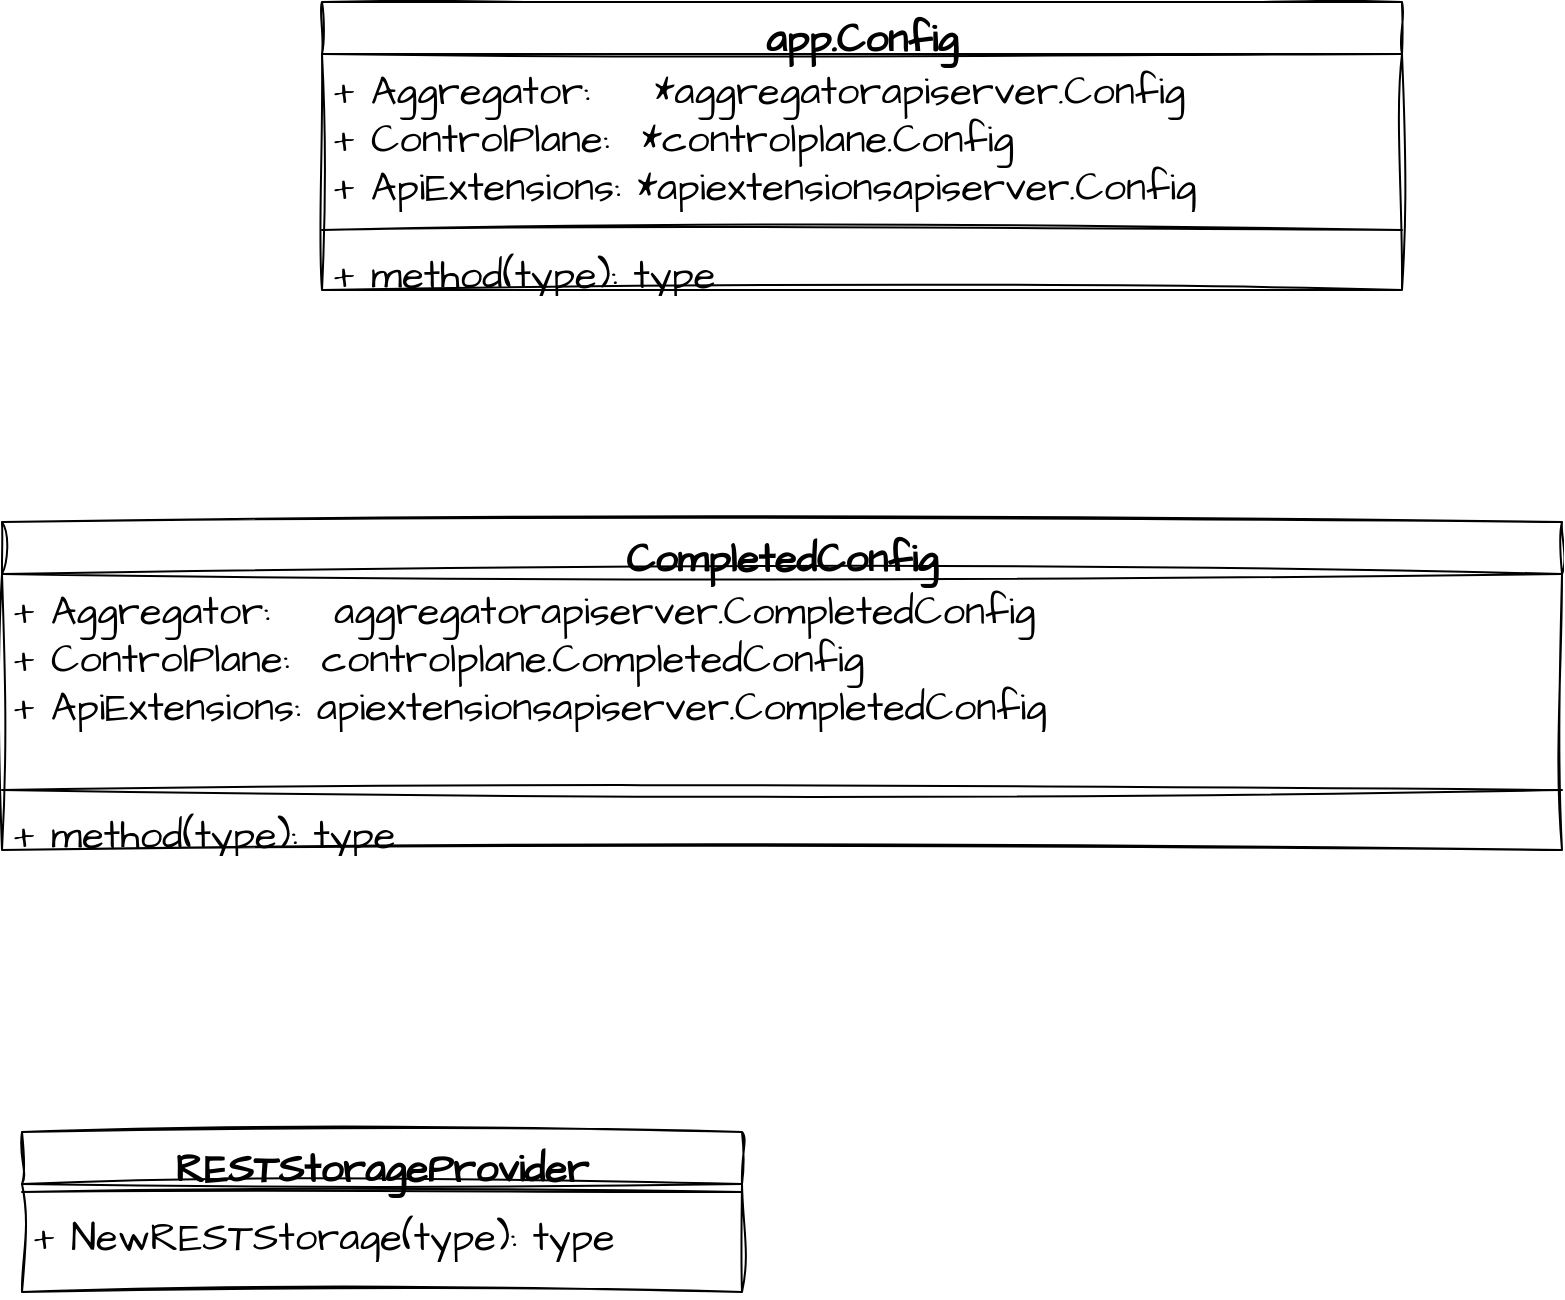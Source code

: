 <mxfile version="21.4.0" type="device" pages="5">
  <diagram name="api-server-class" id="kc9x2lo6H-75C2MYU1yd">
    <mxGraphModel dx="1548" dy="902" grid="1" gridSize="10" guides="1" tooltips="1" connect="1" arrows="1" fold="1" page="1" pageScale="1" pageWidth="827" pageHeight="1169" math="0" shadow="0">
      <root>
        <mxCell id="0" />
        <mxCell id="1" parent="0" />
        <mxCell id="JHcO2tIwE3XTsrZ-1QhT-1" value="RESTStorageProvider" style="swimlane;fontStyle=1;align=center;verticalAlign=top;childLayout=stackLayout;horizontal=1;startSize=26;horizontalStack=0;resizeParent=1;resizeParentMax=0;resizeLast=0;collapsible=1;marginBottom=0;whiteSpace=wrap;html=1;sketch=1;hachureGap=4;jiggle=2;curveFitting=1;fontFamily=Architects Daughter;fontSource=https%3A%2F%2Ffonts.googleapis.com%2Fcss%3Ffamily%3DArchitects%2BDaughter;fontSize=20;" parent="1" vertex="1">
          <mxGeometry x="220" y="585" width="360" height="80" as="geometry" />
        </mxCell>
        <mxCell id="JHcO2tIwE3XTsrZ-1QhT-3" value="" style="line;strokeWidth=1;fillColor=none;align=left;verticalAlign=middle;spacingTop=-1;spacingLeft=3;spacingRight=3;rotatable=0;labelPosition=right;points=[];portConstraint=eastwest;strokeColor=inherit;sketch=1;hachureGap=4;jiggle=2;curveFitting=1;fontFamily=Architects Daughter;fontSource=https%3A%2F%2Ffonts.googleapis.com%2Fcss%3Ffamily%3DArchitects%2BDaughter;fontSize=20;" parent="JHcO2tIwE3XTsrZ-1QhT-1" vertex="1">
          <mxGeometry y="26" width="360" height="8" as="geometry" />
        </mxCell>
        <mxCell id="JHcO2tIwE3XTsrZ-1QhT-4" value="+ NewRESTStorage(type): type" style="text;strokeColor=none;fillColor=none;align=left;verticalAlign=top;spacingLeft=4;spacingRight=4;overflow=hidden;rotatable=0;points=[[0,0.5],[1,0.5]];portConstraint=eastwest;whiteSpace=wrap;html=1;fontSize=20;fontFamily=Architects Daughter;" parent="JHcO2tIwE3XTsrZ-1QhT-1" vertex="1">
          <mxGeometry y="34" width="360" height="46" as="geometry" />
        </mxCell>
        <mxCell id="JHcO2tIwE3XTsrZ-1QhT-5" value="CompletedConfig" style="swimlane;fontStyle=1;align=center;verticalAlign=top;childLayout=stackLayout;horizontal=1;startSize=26;horizontalStack=0;resizeParent=1;resizeParentMax=0;resizeLast=0;collapsible=1;marginBottom=0;whiteSpace=wrap;html=1;sketch=1;hachureGap=4;jiggle=2;curveFitting=1;fontFamily=Architects Daughter;fontSource=https%3A%2F%2Ffonts.googleapis.com%2Fcss%3Ffamily%3DArchitects%2BDaughter;fontSize=20;" parent="1" vertex="1">
          <mxGeometry x="210" y="280" width="780" height="164" as="geometry" />
        </mxCell>
        <mxCell id="JHcO2tIwE3XTsrZ-1QhT-6" value="&lt;div&gt;+ Aggregator:&amp;nbsp; &amp;nbsp; aggregatorapiserver.CompletedConfig&lt;/div&gt;&lt;div&gt;+ ControlPlane:&amp;nbsp; controlplane.CompletedConfig&lt;/div&gt;&lt;div&gt;+ ApiExtensions: apiextensionsapiserver.CompletedConfig&lt;/div&gt;" style="text;strokeColor=none;fillColor=none;align=left;verticalAlign=top;spacingLeft=4;spacingRight=4;overflow=hidden;rotatable=0;points=[[0,0.5],[1,0.5]];portConstraint=eastwest;whiteSpace=wrap;html=1;fontSize=20;fontFamily=Architects Daughter;" parent="JHcO2tIwE3XTsrZ-1QhT-5" vertex="1">
          <mxGeometry y="26" width="780" height="104" as="geometry" />
        </mxCell>
        <mxCell id="JHcO2tIwE3XTsrZ-1QhT-7" value="" style="line;strokeWidth=1;fillColor=none;align=left;verticalAlign=middle;spacingTop=-1;spacingLeft=3;spacingRight=3;rotatable=0;labelPosition=right;points=[];portConstraint=eastwest;strokeColor=inherit;sketch=1;hachureGap=4;jiggle=2;curveFitting=1;fontFamily=Architects Daughter;fontSource=https%3A%2F%2Ffonts.googleapis.com%2Fcss%3Ffamily%3DArchitects%2BDaughter;fontSize=20;" parent="JHcO2tIwE3XTsrZ-1QhT-5" vertex="1">
          <mxGeometry y="130" width="780" height="8" as="geometry" />
        </mxCell>
        <mxCell id="JHcO2tIwE3XTsrZ-1QhT-8" value="+ method(type): type" style="text;strokeColor=none;fillColor=none;align=left;verticalAlign=top;spacingLeft=4;spacingRight=4;overflow=hidden;rotatable=0;points=[[0,0.5],[1,0.5]];portConstraint=eastwest;whiteSpace=wrap;html=1;fontSize=20;fontFamily=Architects Daughter;" parent="JHcO2tIwE3XTsrZ-1QhT-5" vertex="1">
          <mxGeometry y="138" width="780" height="26" as="geometry" />
        </mxCell>
        <mxCell id="JHcO2tIwE3XTsrZ-1QhT-9" value="app.Config" style="swimlane;fontStyle=1;align=center;verticalAlign=top;childLayout=stackLayout;horizontal=1;startSize=26;horizontalStack=0;resizeParent=1;resizeParentMax=0;resizeLast=0;collapsible=1;marginBottom=0;whiteSpace=wrap;html=1;sketch=1;hachureGap=4;jiggle=2;curveFitting=1;fontFamily=Architects Daughter;fontSource=https%3A%2F%2Ffonts.googleapis.com%2Fcss%3Ffamily%3DArchitects%2BDaughter;fontSize=20;" parent="1" vertex="1">
          <mxGeometry x="370" y="20" width="540" height="144" as="geometry" />
        </mxCell>
        <mxCell id="JHcO2tIwE3XTsrZ-1QhT-10" value="&lt;div&gt;+ Aggregator:&amp;nbsp; &amp;nbsp; *aggregatorapiserver.Config&lt;/div&gt;&lt;div&gt;+ ControlPlane:&amp;nbsp; *controlplane.Config&lt;/div&gt;&lt;div&gt;+ ApiExtensions: *apiextensionsapiserver.Config&lt;/div&gt;" style="text;strokeColor=none;fillColor=none;align=left;verticalAlign=top;spacingLeft=4;spacingRight=4;overflow=hidden;rotatable=0;points=[[0,0.5],[1,0.5]];portConstraint=eastwest;whiteSpace=wrap;html=1;fontSize=20;fontFamily=Architects Daughter;" parent="JHcO2tIwE3XTsrZ-1QhT-9" vertex="1">
          <mxGeometry y="26" width="540" height="84" as="geometry" />
        </mxCell>
        <mxCell id="JHcO2tIwE3XTsrZ-1QhT-11" value="" style="line;strokeWidth=1;fillColor=none;align=left;verticalAlign=middle;spacingTop=-1;spacingLeft=3;spacingRight=3;rotatable=0;labelPosition=right;points=[];portConstraint=eastwest;strokeColor=inherit;sketch=1;hachureGap=4;jiggle=2;curveFitting=1;fontFamily=Architects Daughter;fontSource=https%3A%2F%2Ffonts.googleapis.com%2Fcss%3Ffamily%3DArchitects%2BDaughter;fontSize=20;" parent="JHcO2tIwE3XTsrZ-1QhT-9" vertex="1">
          <mxGeometry y="110" width="540" height="8" as="geometry" />
        </mxCell>
        <mxCell id="JHcO2tIwE3XTsrZ-1QhT-12" value="+ method(type): type" style="text;strokeColor=none;fillColor=none;align=left;verticalAlign=top;spacingLeft=4;spacingRight=4;overflow=hidden;rotatable=0;points=[[0,0.5],[1,0.5]];portConstraint=eastwest;whiteSpace=wrap;html=1;fontSize=20;fontFamily=Architects Daughter;" parent="JHcO2tIwE3XTsrZ-1QhT-9" vertex="1">
          <mxGeometry y="118" width="540" height="26" as="geometry" />
        </mxCell>
      </root>
    </mxGraphModel>
  </diagram>
  <diagram id="30iA2SozCSW8acdaCS1l" name="第 2 页">
    <mxGraphModel dx="1548" dy="902" grid="1" gridSize="10" guides="1" tooltips="1" connect="1" arrows="1" fold="1" page="1" pageScale="1" pageWidth="827" pageHeight="1169" math="0" shadow="0">
      <root>
        <mxCell id="0" />
        <mxCell id="1" parent="0" />
        <mxCell id="3yHrZYNNl7kTUIvjRW0V-1" value="CreateServerChain(Config)" style="rounded=0;whiteSpace=wrap;html=1;sketch=1;hachureGap=4;jiggle=2;curveFitting=1;fontFamily=Architects Daughter;fontSource=https%3A%2F%2Ffonts.googleapis.com%2Fcss%3Ffamily%3DArchitects%2BDaughter;fontSize=20;" parent="1" vertex="1">
          <mxGeometry x="334" y="250" width="276" height="50" as="geometry" />
        </mxCell>
        <mxCell id="3yHrZYNNl7kTUIvjRW0V-5" value="" style="edgeStyle=orthogonalEdgeStyle;rounded=0;sketch=1;hachureGap=4;jiggle=2;curveFitting=1;orthogonalLoop=1;jettySize=auto;html=1;fontFamily=Architects Daughter;fontSource=https%3A%2F%2Ffonts.googleapis.com%2Fcss%3Ffamily%3DArchitects%2BDaughter;fontSize=16;" parent="1" source="3yHrZYNNl7kTUIvjRW0V-2" target="3yHrZYNNl7kTUIvjRW0V-4" edge="1">
          <mxGeometry relative="1" as="geometry" />
        </mxCell>
        <mxCell id="3yHrZYNNl7kTUIvjRW0V-2" value="APIAggregator" style="rounded=0;whiteSpace=wrap;html=1;sketch=1;hachureGap=4;jiggle=2;curveFitting=1;fontFamily=Architects Daughter;fontSource=https%3A%2F%2Ffonts.googleapis.com%2Fcss%3Ffamily%3DArchitects%2BDaughter;fontSize=20;" parent="1" vertex="1">
          <mxGeometry x="354" y="520" width="236" height="50" as="geometry" />
        </mxCell>
        <mxCell id="3yHrZYNNl7kTUIvjRW0V-7" value="" style="edgeStyle=orthogonalEdgeStyle;rounded=0;sketch=1;hachureGap=4;jiggle=2;curveFitting=1;orthogonalLoop=1;jettySize=auto;html=1;fontFamily=Architects Daughter;fontSource=https%3A%2F%2Ffonts.googleapis.com%2Fcss%3Ffamily%3DArchitects%2BDaughter;fontSize=16;" parent="1" source="3yHrZYNNl7kTUIvjRW0V-4" target="3yHrZYNNl7kTUIvjRW0V-6" edge="1">
          <mxGeometry relative="1" as="geometry" />
        </mxCell>
        <mxCell id="3yHrZYNNl7kTUIvjRW0V-4" value="APIAggregator.PrepareRun()" style="rounded=0;whiteSpace=wrap;html=1;sketch=1;hachureGap=4;jiggle=2;curveFitting=1;fontFamily=Architects Daughter;fontSource=https%3A%2F%2Ffonts.googleapis.com%2Fcss%3Ffamily%3DArchitects%2BDaughter;fontSize=20;" parent="1" vertex="1">
          <mxGeometry x="309" y="650" width="326" height="50" as="geometry" />
        </mxCell>
        <mxCell id="3yHrZYNNl7kTUIvjRW0V-6" value="prepared.Run()" style="rounded=0;whiteSpace=wrap;html=1;sketch=1;hachureGap=4;jiggle=2;curveFitting=1;fontFamily=Architects Daughter;fontSource=https%3A%2F%2Ffonts.googleapis.com%2Fcss%3Ffamily%3DArchitects%2BDaughter;fontSize=20;" parent="1" vertex="1">
          <mxGeometry x="354" y="780" width="236" height="50" as="geometry" />
        </mxCell>
        <mxCell id="3yHrZYNNl7kTUIvjRW0V-8" value="config.ControlPlane.New" style="rounded=0;whiteSpace=wrap;html=1;sketch=1;hachureGap=4;jiggle=2;curveFitting=1;fontFamily=Architects Daughter;fontSource=https%3A%2F%2Ffonts.googleapis.com%2Fcss%3Ffamily%3DArchitects%2BDaughter;fontSize=20;" parent="1" vertex="1">
          <mxGeometry x="50" y="390" width="236" height="50" as="geometry" />
        </mxCell>
      </root>
    </mxGraphModel>
  </diagram>
  <diagram id="HqExZR3HkXK9NHMnQTg3" name="Pod创建流程">
    <mxGraphModel dx="4697" dy="2255" grid="1" gridSize="10" guides="1" tooltips="1" connect="1" arrows="1" fold="1" page="1" pageScale="1" pageWidth="827" pageHeight="1169" math="0" shadow="0">
      <root>
        <mxCell id="0" />
        <mxCell id="1" parent="0" />
        <mxCell id="c_XrIDyz8owDQVlm6JgZ-43" value="" style="rounded=0;whiteSpace=wrap;html=1;fillColor=#ffe6cc;strokeColor=#d79b00;" vertex="1" parent="1">
          <mxGeometry x="810" y="850" width="880" height="160" as="geometry" />
        </mxCell>
        <mxCell id="c_XrIDyz8owDQVlm6JgZ-25" value="" style="rounded=0;whiteSpace=wrap;html=1;hachureGap=4;fontFamily=Architects Daughter;fontSource=https%3A%2F%2Ffonts.googleapis.com%2Fcss%3Ffamily%3DArchitects%2BDaughter;fontSize=20;fillColor=#dae8fc;strokeColor=#6c8ebf;dashed=1;strokeWidth=1.5;" vertex="1" parent="1">
          <mxGeometry x="170" y="690" width="830" height="130" as="geometry" />
        </mxCell>
        <mxCell id="c_XrIDyz8owDQVlm6JgZ-22" value="" style="rounded=0;whiteSpace=wrap;html=1;hachureGap=4;fontFamily=Architects Daughter;fontSource=https%3A%2F%2Ffonts.googleapis.com%2Fcss%3Ffamily%3DArchitects%2BDaughter;fontSize=20;fillColor=#d5e8d4;strokeColor=#82b366;" vertex="1" parent="1">
          <mxGeometry x="-140" y="480" width="810" height="180" as="geometry" />
        </mxCell>
        <mxCell id="c_XrIDyz8owDQVlm6JgZ-19" value="" style="rounded=0;whiteSpace=wrap;html=1;hachureGap=4;fontFamily=Architects Daughter;fontSource=https%3A%2F%2Ffonts.googleapis.com%2Fcss%3Ffamily%3DArchitects%2BDaughter;fontSize=20;fillColor=#dae8fc;strokeColor=#6c8ebf;dashed=1;strokeWidth=1.5;" vertex="1" parent="1">
          <mxGeometry x="170" y="360" width="830" height="80" as="geometry" />
        </mxCell>
        <mxCell id="c_XrIDyz8owDQVlm6JgZ-1" value="api-server" style="shape=umlLifeline;perimeter=lifelinePerimeter;whiteSpace=wrap;html=1;container=1;dropTarget=0;collapsible=0;recursiveResize=0;outlineConnect=0;portConstraint=eastwest;newEdgeStyle={&quot;edgeStyle&quot;:&quot;elbowEdgeStyle&quot;,&quot;elbow&quot;:&quot;vertical&quot;,&quot;curved&quot;:0,&quot;rounded&quot;:0};hachureGap=4;fontFamily=Architects Daughter;fontSource=https%3A%2F%2Ffonts.googleapis.com%2Fcss%3Ffamily%3DArchitects%2BDaughter;fontSize=14;fontStyle=1;fillColor=#e1d5e7;strokeColor=#9673a6;" vertex="1" parent="1">
          <mxGeometry x="200" y="220" width="100" height="810" as="geometry" />
        </mxCell>
        <mxCell id="c_XrIDyz8owDQVlm6JgZ-2" value="ETCD" style="shape=umlLifeline;perimeter=lifelinePerimeter;whiteSpace=wrap;html=1;container=1;dropTarget=0;collapsible=0;recursiveResize=0;outlineConnect=0;portConstraint=eastwest;newEdgeStyle={&quot;edgeStyle&quot;:&quot;elbowEdgeStyle&quot;,&quot;elbow&quot;:&quot;vertical&quot;,&quot;curved&quot;:0,&quot;rounded&quot;:0};hachureGap=4;fontFamily=Architects Daughter;fontSource=https%3A%2F%2Ffonts.googleapis.com%2Fcss%3Ffamily%3DArchitects%2BDaughter;fontSize=14;fontStyle=1;fillColor=#f5f5f5;fontColor=#333333;strokeColor=#666666;" vertex="1" parent="1">
          <mxGeometry x="530" y="220" width="100" height="840" as="geometry" />
        </mxCell>
        <mxCell id="c_XrIDyz8owDQVlm6JgZ-3" value="kubelet" style="shape=umlLifeline;perimeter=lifelinePerimeter;whiteSpace=wrap;html=1;container=1;dropTarget=0;collapsible=0;recursiveResize=0;outlineConnect=0;portConstraint=eastwest;newEdgeStyle={&quot;edgeStyle&quot;:&quot;elbowEdgeStyle&quot;,&quot;elbow&quot;:&quot;vertical&quot;,&quot;curved&quot;:0,&quot;rounded&quot;:0};hachureGap=4;fontFamily=Architects Daughter;fontSource=https%3A%2F%2Ffonts.googleapis.com%2Fcss%3Ffamily%3DArchitects%2BDaughter;fontSize=14;fontStyle=1;fillColor=#ffe6cc;strokeColor=#d79b00;" vertex="1" parent="1">
          <mxGeometry x="860" y="220" width="100" height="850" as="geometry" />
        </mxCell>
        <mxCell id="c_XrIDyz8owDQVlm6JgZ-4" value="client" style="shape=umlLifeline;perimeter=lifelinePerimeter;whiteSpace=wrap;html=1;container=1;dropTarget=0;collapsible=0;recursiveResize=0;outlineConnect=0;portConstraint=eastwest;newEdgeStyle={&quot;edgeStyle&quot;:&quot;elbowEdgeStyle&quot;,&quot;elbow&quot;:&quot;vertical&quot;,&quot;curved&quot;:0,&quot;rounded&quot;:0};hachureGap=4;fontFamily=Architects Daughter;fontSource=https%3A%2F%2Ffonts.googleapis.com%2Fcss%3Ffamily%3DArchitects%2BDaughter;fontSize=14;fontStyle=1;fillColor=#f5f5f5;fontColor=#333333;strokeColor=#666666;" vertex="1" parent="1">
          <mxGeometry x="-130" y="220" width="100" height="820" as="geometry" />
        </mxCell>
        <mxCell id="c_XrIDyz8owDQVlm6JgZ-5" value="" style="endArrow=classic;html=1;rounded=0;hachureGap=4;fontFamily=Architects Daughter;fontSource=https%3A%2F%2Ffonts.googleapis.com%2Fcss%3Ffamily%3DArchitects%2BDaughter;fontSize=14;" edge="1" parent="1">
          <mxGeometry width="50" height="50" relative="1" as="geometry">
            <mxPoint x="-79.5" y="520" as="sourcePoint" />
            <mxPoint x="251" y="520" as="targetPoint" />
          </mxGeometry>
        </mxCell>
        <mxCell id="c_XrIDyz8owDQVlm6JgZ-9" value="rest请求创建Pod" style="edgeLabel;html=1;align=center;verticalAlign=middle;resizable=0;points=[];fontSize=14;fontFamily=Architects Daughter;" vertex="1" connectable="0" parent="c_XrIDyz8owDQVlm6JgZ-5">
          <mxGeometry x="-0.144" y="-1" relative="1" as="geometry">
            <mxPoint as="offset" />
          </mxGeometry>
        </mxCell>
        <mxCell id="c_XrIDyz8owDQVlm6JgZ-6" value="" style="endArrow=classic;html=1;rounded=0;hachureGap=4;fontFamily=Architects Daughter;fontSource=https%3A%2F%2Ffonts.googleapis.com%2Fcss%3Ffamily%3DArchitects%2BDaughter;fontSize=14;" edge="1" parent="1">
          <mxGeometry width="50" height="50" relative="1" as="geometry">
            <mxPoint x="249" y="620" as="sourcePoint" />
            <mxPoint x="579.5" y="620" as="targetPoint" />
          </mxGeometry>
        </mxCell>
        <mxCell id="c_XrIDyz8owDQVlm6JgZ-12" value="存储Pod信息" style="edgeLabel;html=1;align=center;verticalAlign=middle;resizable=0;points=[];fontSize=14;fontFamily=Architects Daughter;" vertex="1" connectable="0" parent="c_XrIDyz8owDQVlm6JgZ-6">
          <mxGeometry x="-0.221" relative="1" as="geometry">
            <mxPoint as="offset" />
          </mxGeometry>
        </mxCell>
        <mxCell id="c_XrIDyz8owDQVlm6JgZ-7" value="" style="endArrow=classic;html=1;rounded=0;hachureGap=4;fontFamily=Architects Daughter;fontSource=https%3A%2F%2Ffonts.googleapis.com%2Fcss%3Ffamily%3DArchitects%2BDaughter;fontSize=14;fillColor=#dae8fc;strokeColor=#6c8ebf;" edge="1" parent="1">
          <mxGeometry width="50" height="50" relative="1" as="geometry">
            <mxPoint x="908.75" y="390" as="sourcePoint" />
            <mxPoint x="248.25" y="390" as="targetPoint" />
          </mxGeometry>
        </mxCell>
        <mxCell id="c_XrIDyz8owDQVlm6JgZ-13" value="监听pod的变化，写入到updates 中" style="edgeLabel;html=1;align=center;verticalAlign=middle;resizable=0;points=[];fontSize=14;fontFamily=Architects Daughter;" vertex="1" connectable="0" parent="c_XrIDyz8owDQVlm6JgZ-7">
          <mxGeometry x="-0.267" relative="1" as="geometry">
            <mxPoint x="62" as="offset" />
          </mxGeometry>
        </mxCell>
        <mxCell id="c_XrIDyz8owDQVlm6JgZ-11" value="" style="endArrow=classic;html=1;rounded=0;hachureGap=4;fontFamily=Architects Daughter;fontSource=https%3A%2F%2Ffonts.googleapis.com%2Fcss%3Ffamily%3DArchitects%2BDaughter;fontSize=14;exitX=0.522;exitY=0.17;exitDx=0;exitDy=0;exitPerimeter=0;entryX=0.482;entryY=0.24;entryDx=0;entryDy=0;entryPerimeter=0;" edge="1" parent="1">
          <mxGeometry width="50" height="50" relative="1" as="geometry">
            <mxPoint x="253.2" y="538.1" as="sourcePoint" />
            <mxPoint x="249.2" y="582.2" as="targetPoint" />
            <Array as="points">
              <mxPoint x="311" y="538" />
              <mxPoint x="311" y="581" />
            </Array>
          </mxGeometry>
        </mxCell>
        <mxCell id="c_XrIDyz8owDQVlm6JgZ-16" value="&lt;font style=&quot;font-size: 14px;&quot;&gt;内存中创建Pod资源信息（Store.Create）&lt;/font&gt;" style="edgeLabel;html=1;align=center;verticalAlign=middle;resizable=0;points=[];fontSize=20;fontFamily=Architects Daughter;" vertex="1" connectable="0" parent="c_XrIDyz8owDQVlm6JgZ-11">
          <mxGeometry x="0.095" y="-4" relative="1" as="geometry">
            <mxPoint y="-9" as="offset" />
          </mxGeometry>
        </mxCell>
        <mxCell id="c_XrIDyz8owDQVlm6JgZ-14" value="" style="endArrow=classic;html=1;rounded=0;hachureGap=4;fontFamily=Architects Daughter;fontSource=https%3A%2F%2Ffonts.googleapis.com%2Fcss%3Ffamily%3DArchitects%2BDaughter;fontSize=14;exitX=0.522;exitY=0.17;exitDx=0;exitDy=0;exitPerimeter=0;entryX=0.482;entryY=0.24;entryDx=0;entryDy=0;entryPerimeter=0;fillColor=#d5e8d4;strokeColor=#82b366;" edge="1" parent="1">
          <mxGeometry width="50" height="50" relative="1" as="geometry">
            <mxPoint x="252.2" y="270.1" as="sourcePoint" />
            <mxPoint x="248.2" y="314.2" as="targetPoint" />
            <Array as="points">
              <mxPoint x="310" y="270" />
              <mxPoint x="310" y="313" />
            </Array>
          </mxGeometry>
        </mxCell>
        <mxCell id="c_XrIDyz8owDQVlm6JgZ-15" value="初始化后端ETCD存储&lt;br style=&quot;font-size: 14px;&quot;&gt;并且Install所有资源的HTTP rest请求路径" style="edgeLabel;html=1;align=center;verticalAlign=middle;resizable=0;points=[];fontSize=14;fontFamily=Architects Daughter;" vertex="1" connectable="0" parent="c_XrIDyz8owDQVlm6JgZ-14">
          <mxGeometry x="-0.176" y="3" relative="1" as="geometry">
            <mxPoint x="-3" y="11" as="offset" />
          </mxGeometry>
        </mxCell>
        <mxCell id="c_XrIDyz8owDQVlm6JgZ-17" value="" style="endArrow=classic;html=1;rounded=0;hachureGap=4;fontFamily=Architects Daughter;fontSource=https%3A%2F%2Ffonts.googleapis.com%2Fcss%3Ffamily%3DArchitects%2BDaughter;fontSize=14;fillColor=#dae8fc;strokeColor=#6c8ebf;" edge="1" parent="1">
          <mxGeometry width="50" height="50" relative="1" as="geometry">
            <mxPoint x="246.75" y="410" as="sourcePoint" />
            <mxPoint x="577.25" y="410" as="targetPoint" />
          </mxGeometry>
        </mxCell>
        <mxCell id="c_XrIDyz8owDQVlm6JgZ-18" value="Watch Pod信息" style="edgeLabel;html=1;align=center;verticalAlign=middle;resizable=0;points=[];fontSize=14;fontFamily=Architects Daughter;" vertex="1" connectable="0" parent="c_XrIDyz8owDQVlm6JgZ-17">
          <mxGeometry x="-0.221" relative="1" as="geometry">
            <mxPoint as="offset" />
          </mxGeometry>
        </mxCell>
        <mxCell id="c_XrIDyz8owDQVlm6JgZ-20" value="" style="endArrow=classic;html=1;rounded=0;hachureGap=4;fontFamily=Architects Daughter;fontSource=https%3A%2F%2Ffonts.googleapis.com%2Fcss%3Ffamily%3DArchitects%2BDaughter;fontSize=14;" edge="1" parent="1">
          <mxGeometry width="50" height="50" relative="1" as="geometry">
            <mxPoint x="250.13" y="770" as="sourcePoint" />
            <mxPoint x="911.13" y="770" as="targetPoint" />
          </mxGeometry>
        </mxCell>
        <mxCell id="c_XrIDyz8owDQVlm6JgZ-21" value="变更的Pod信息写入到监听的updates" style="edgeLabel;html=1;align=center;verticalAlign=middle;resizable=0;points=[];fontSize=14;fontFamily=Architects Daughter;" vertex="1" connectable="0" parent="c_XrIDyz8owDQVlm6JgZ-20">
          <mxGeometry x="-0.221" relative="1" as="geometry">
            <mxPoint as="offset" />
          </mxGeometry>
        </mxCell>
        <mxCell id="c_XrIDyz8owDQVlm6JgZ-23" value="" style="endArrow=classic;html=1;rounded=0;hachureGap=4;fontFamily=Architects Daughter;fontSource=https%3A%2F%2Ffonts.googleapis.com%2Fcss%3Ffamily%3DArchitects%2BDaughter;fontSize=14;" edge="1" parent="1">
          <mxGeometry width="50" height="50" relative="1" as="geometry">
            <mxPoint x="579.38" y="720" as="sourcePoint" />
            <mxPoint x="248.88" y="720" as="targetPoint" />
          </mxGeometry>
        </mxCell>
        <mxCell id="c_XrIDyz8owDQVlm6JgZ-24" value="变更的信息通过 Watch 机制推送给api-server" style="edgeLabel;html=1;align=center;verticalAlign=middle;resizable=0;points=[];fontSize=14;fontFamily=Architects Daughter;" vertex="1" connectable="0" parent="c_XrIDyz8owDQVlm6JgZ-23">
          <mxGeometry x="-0.221" relative="1" as="geometry">
            <mxPoint x="-30" as="offset" />
          </mxGeometry>
        </mxCell>
        <mxCell id="c_XrIDyz8owDQVlm6JgZ-31" value="CRI" style="shape=umlLifeline;perimeter=lifelinePerimeter;whiteSpace=wrap;html=1;container=1;dropTarget=0;collapsible=0;recursiveResize=0;outlineConnect=0;portConstraint=eastwest;newEdgeStyle={&quot;edgeStyle&quot;:&quot;elbowEdgeStyle&quot;,&quot;elbow&quot;:&quot;vertical&quot;,&quot;curved&quot;:0,&quot;rounded&quot;:0};hachureGap=4;fontFamily=Architects Daughter;fontSource=https%3A%2F%2Ffonts.googleapis.com%2Fcss%3Ffamily%3DArchitects%2BDaughter;fontSize=14;fontStyle=1;fillColor=#f8cecc;strokeColor=#b85450;" vertex="1" parent="1">
          <mxGeometry x="1190.5" y="220" width="100" height="850" as="geometry" />
        </mxCell>
        <mxCell id="c_XrIDyz8owDQVlm6JgZ-32" value="" style="endArrow=classic;html=1;rounded=0;hachureGap=4;fontFamily=Architects Daughter;fontSource=https%3A%2F%2Ffonts.googleapis.com%2Fcss%3Ffamily%3DArchitects%2BDaughter;fontSize=14;" edge="1" parent="1">
          <mxGeometry width="50" height="50" relative="1" as="geometry">
            <mxPoint x="910" y="880" as="sourcePoint" />
            <mxPoint x="1240.5" y="880" as="targetPoint" />
          </mxGeometry>
        </mxCell>
        <mxCell id="c_XrIDyz8owDQVlm6JgZ-33" value="创建Pod资源和沙箱" style="edgeLabel;html=1;align=center;verticalAlign=middle;resizable=0;points=[];fontSize=14;fontFamily=Architects Daughter;" vertex="1" connectable="0" parent="c_XrIDyz8owDQVlm6JgZ-32">
          <mxGeometry x="-0.221" relative="1" as="geometry">
            <mxPoint as="offset" />
          </mxGeometry>
        </mxCell>
        <mxCell id="c_XrIDyz8owDQVlm6JgZ-34" value="CNI" style="shape=umlLifeline;perimeter=lifelinePerimeter;whiteSpace=wrap;html=1;container=1;dropTarget=0;collapsible=0;recursiveResize=0;outlineConnect=0;portConstraint=eastwest;newEdgeStyle={&quot;edgeStyle&quot;:&quot;elbowEdgeStyle&quot;,&quot;elbow&quot;:&quot;vertical&quot;,&quot;curved&quot;:0,&quot;rounded&quot;:0};hachureGap=4;fontFamily=Architects Daughter;fontSource=https%3A%2F%2Ffonts.googleapis.com%2Fcss%3Ffamily%3DArchitects%2BDaughter;fontSize=14;fontStyle=1;fillColor=#f8cecc;strokeColor=#b85450;" vertex="1" parent="1">
          <mxGeometry x="1520" y="220" width="100" height="850" as="geometry" />
        </mxCell>
        <mxCell id="c_XrIDyz8owDQVlm6JgZ-36" value="" style="endArrow=classic;html=1;rounded=0;hachureGap=4;fontFamily=Architects Daughter;fontSource=https%3A%2F%2Ffonts.googleapis.com%2Fcss%3Ffamily%3DArchitects%2BDaughter;fontSize=14;" edge="1" parent="1">
          <mxGeometry width="50" height="50" relative="1" as="geometry">
            <mxPoint x="1241" y="910" as="sourcePoint" />
            <mxPoint x="1571.5" y="910" as="targetPoint" />
          </mxGeometry>
        </mxCell>
        <mxCell id="c_XrIDyz8owDQVlm6JgZ-37" value="设置Pod网络" style="edgeLabel;html=1;align=center;verticalAlign=middle;resizable=0;points=[];fontSize=14;fontFamily=Architects Daughter;" vertex="1" connectable="0" parent="c_XrIDyz8owDQVlm6JgZ-36">
          <mxGeometry x="-0.221" relative="1" as="geometry">
            <mxPoint as="offset" />
          </mxGeometry>
        </mxCell>
        <mxCell id="c_XrIDyz8owDQVlm6JgZ-38" value="" style="endArrow=classic;html=1;rounded=0;hachureGap=4;fontFamily=Architects Daughter;fontSource=https%3A%2F%2Ffonts.googleapis.com%2Fcss%3Ffamily%3DArchitects%2BDaughter;fontSize=14;" edge="1" parent="1">
          <mxGeometry width="50" height="50" relative="1" as="geometry">
            <mxPoint x="1571.5" y="940" as="sourcePoint" />
            <mxPoint x="1241" y="940" as="targetPoint" />
          </mxGeometry>
        </mxCell>
        <mxCell id="c_XrIDyz8owDQVlm6JgZ-39" value="返回设置结果" style="edgeLabel;html=1;align=center;verticalAlign=middle;resizable=0;points=[];fontSize=14;fontFamily=Architects Daughter;" vertex="1" connectable="0" parent="c_XrIDyz8owDQVlm6JgZ-38">
          <mxGeometry x="-0.221" relative="1" as="geometry">
            <mxPoint x="-72" as="offset" />
          </mxGeometry>
        </mxCell>
        <mxCell id="c_XrIDyz8owDQVlm6JgZ-40" value="" style="endArrow=classic;html=1;rounded=0;hachureGap=4;fontFamily=Architects Daughter;fontSource=https%3A%2F%2Ffonts.googleapis.com%2Fcss%3Ffamily%3DArchitects%2BDaughter;fontSize=14;" edge="1" parent="1">
          <mxGeometry width="50" height="50" relative="1" as="geometry">
            <mxPoint x="1240.5" y="980" as="sourcePoint" />
            <mxPoint x="910" y="980" as="targetPoint" />
          </mxGeometry>
        </mxCell>
        <mxCell id="c_XrIDyz8owDQVlm6JgZ-41" value="返回创建结果" style="edgeLabel;html=1;align=center;verticalAlign=middle;resizable=0;points=[];fontSize=14;fontFamily=Architects Daughter;" vertex="1" connectable="0" parent="c_XrIDyz8owDQVlm6JgZ-40">
          <mxGeometry x="-0.221" relative="1" as="geometry">
            <mxPoint x="-72" as="offset" />
          </mxGeometry>
        </mxCell>
        <mxCell id="c_XrIDyz8owDQVlm6JgZ-46" value="&lt;b&gt;&lt;font style=&quot;font-size: 18px;&quot;&gt;初始化监听&lt;/font&gt;&lt;/b&gt;" style="text;html=1;strokeColor=none;fillColor=none;align=center;verticalAlign=middle;whiteSpace=wrap;rounded=0;" vertex="1" parent="1">
          <mxGeometry x="50" y="390" width="110" height="30" as="geometry" />
        </mxCell>
        <mxCell id="c_XrIDyz8owDQVlm6JgZ-47" value="&lt;b&gt;&lt;font style=&quot;font-size: 18px;&quot;&gt;客户端请求&lt;/font&gt;&lt;/b&gt;" style="text;html=1;strokeColor=none;fillColor=none;align=center;verticalAlign=middle;whiteSpace=wrap;rounded=0;" vertex="1" parent="1">
          <mxGeometry x="-260" y="560" width="110" height="30" as="geometry" />
        </mxCell>
        <mxCell id="c_XrIDyz8owDQVlm6JgZ-48" value="&lt;span style=&quot;font-size: 18px;&quot;&gt;&lt;b&gt;创建Pod物理资源&lt;/b&gt;&lt;/span&gt;" style="text;html=1;strokeColor=none;fillColor=none;align=center;verticalAlign=middle;whiteSpace=wrap;rounded=0;" vertex="1" parent="1">
          <mxGeometry x="650" y="915" width="150" height="30" as="geometry" />
        </mxCell>
        <mxCell id="c_XrIDyz8owDQVlm6JgZ-49" value="&lt;span style=&quot;font-size: 18px;&quot;&gt;&lt;b&gt;Pod消息推送&lt;/b&gt;&lt;/span&gt;" style="text;html=1;strokeColor=none;fillColor=none;align=center;verticalAlign=middle;whiteSpace=wrap;rounded=0;" vertex="1" parent="1">
          <mxGeometry x="40" y="750" width="110" height="30" as="geometry" />
        </mxCell>
      </root>
    </mxGraphModel>
  </diagram>
  <diagram id="6UQrjOJfDGM6MNktcTEP" name="第 4 页">
    <mxGraphModel dx="2375" dy="902" grid="1" gridSize="10" guides="1" tooltips="1" connect="1" arrows="1" fold="1" page="1" pageScale="1" pageWidth="827" pageHeight="1169" math="0" shadow="0">
      <root>
        <mxCell id="0" />
        <mxCell id="1" parent="0" />
        <mxCell id="NNwJcXEu5OY3l1eWvXrd-16" value="" style="rounded=0;whiteSpace=wrap;html=1;" vertex="1" parent="1">
          <mxGeometry x="416" y="270" width="530" height="380" as="geometry" />
        </mxCell>
        <mxCell id="NNwJcXEu5OY3l1eWvXrd-17" style="edgeStyle=orthogonalEdgeStyle;rounded=0;orthogonalLoop=1;jettySize=auto;html=1;exitX=1;exitY=0.5;exitDx=0;exitDy=0;entryX=0;entryY=0.5;entryDx=0;entryDy=0;" edge="1" parent="1" source="NNwJcXEu5OY3l1eWvXrd-12" target="NNwJcXEu5OY3l1eWvXrd-16">
          <mxGeometry relative="1" as="geometry" />
        </mxCell>
        <mxCell id="NNwJcXEu5OY3l1eWvXrd-12" value="" style="rounded=0;whiteSpace=wrap;html=1;" vertex="1" parent="1">
          <mxGeometry x="-290" y="270" width="530" height="380" as="geometry" />
        </mxCell>
        <mxCell id="xZvF2cwvLirYtr-alRmW-6" style="edgeStyle=orthogonalEdgeStyle;orthogonalLoop=1;jettySize=auto;html=1;exitX=1;exitY=0.5;exitDx=0;exitDy=0;entryX=0;entryY=0.5;entryDx=0;entryDy=0;curved=1;fillColor=#fff2cc;strokeColor=#d6b656;" edge="1" parent="1" source="xZvF2cwvLirYtr-alRmW-1" target="xZvF2cwvLirYtr-alRmW-2">
          <mxGeometry relative="1" as="geometry" />
        </mxCell>
        <mxCell id="xZvF2cwvLirYtr-alRmW-7" style="edgeStyle=orthogonalEdgeStyle;orthogonalLoop=1;jettySize=auto;html=1;exitX=1;exitY=0.5;exitDx=0;exitDy=0;entryX=0;entryY=0.5;entryDx=0;entryDy=0;curved=1;fillColor=#fff2cc;strokeColor=#d6b656;" edge="1" parent="1" source="xZvF2cwvLirYtr-alRmW-1" target="xZvF2cwvLirYtr-alRmW-3">
          <mxGeometry relative="1" as="geometry" />
        </mxCell>
        <mxCell id="xZvF2cwvLirYtr-alRmW-8" style="edgeStyle=orthogonalEdgeStyle;orthogonalLoop=1;jettySize=auto;html=1;exitX=1;exitY=0.5;exitDx=0;exitDy=0;entryX=0;entryY=0.5;entryDx=0;entryDy=0;curved=1;fillColor=#fff2cc;strokeColor=#d6b656;" edge="1" parent="1" source="xZvF2cwvLirYtr-alRmW-1" target="xZvF2cwvLirYtr-alRmW-4">
          <mxGeometry relative="1" as="geometry" />
        </mxCell>
        <mxCell id="xZvF2cwvLirYtr-alRmW-9" style="edgeStyle=orthogonalEdgeStyle;orthogonalLoop=1;jettySize=auto;html=1;exitX=1;exitY=0.5;exitDx=0;exitDy=0;entryX=0;entryY=0.5;entryDx=0;entryDy=0;curved=1;fillColor=#fff2cc;strokeColor=#d6b656;" edge="1" parent="1" source="xZvF2cwvLirYtr-alRmW-1" target="xZvF2cwvLirYtr-alRmW-5">
          <mxGeometry relative="1" as="geometry" />
        </mxCell>
        <mxCell id="xZvF2cwvLirYtr-alRmW-1" value="Storage" style="rounded=0;whiteSpace=wrap;html=1;fillColor=#fff2cc;strokeColor=#d6b656;" vertex="1" parent="1">
          <mxGeometry x="-190" y="430" width="120" height="60" as="geometry" />
        </mxCell>
        <mxCell id="xZvF2cwvLirYtr-alRmW-2" value="Create" style="rounded=1;whiteSpace=wrap;html=1;fillColor=#fff2cc;strokeColor=#d6b656;" vertex="1" parent="1">
          <mxGeometry x="36" y="350" width="110" height="30" as="geometry" />
        </mxCell>
        <mxCell id="xZvF2cwvLirYtr-alRmW-3" value="Watch" style="rounded=1;whiteSpace=wrap;html=1;fillColor=#fff2cc;strokeColor=#d6b656;" vertex="1" parent="1">
          <mxGeometry x="36" y="410" width="110" height="30" as="geometry" />
        </mxCell>
        <mxCell id="xZvF2cwvLirYtr-alRmW-4" value="Update" style="rounded=1;whiteSpace=wrap;html=1;fillColor=#fff2cc;strokeColor=#d6b656;" vertex="1" parent="1">
          <mxGeometry x="36" y="470" width="110" height="30" as="geometry" />
        </mxCell>
        <mxCell id="xZvF2cwvLirYtr-alRmW-5" value="List" style="rounded=1;whiteSpace=wrap;html=1;fillColor=#fff2cc;strokeColor=#d6b656;" vertex="1" parent="1">
          <mxGeometry x="36" y="540" width="110" height="30" as="geometry" />
        </mxCell>
        <mxCell id="xZvF2cwvLirYtr-alRmW-19" style="edgeStyle=orthogonalEdgeStyle;orthogonalLoop=1;jettySize=auto;html=1;exitX=1;exitY=0.5;exitDx=0;exitDy=0;entryX=0;entryY=0.5;entryDx=0;entryDy=0;curved=1;fillColor=#dae8fc;strokeColor=#6c8ebf;" edge="1" source="xZvF2cwvLirYtr-alRmW-23" target="xZvF2cwvLirYtr-alRmW-24" parent="1">
          <mxGeometry relative="1" as="geometry" />
        </mxCell>
        <mxCell id="xZvF2cwvLirYtr-alRmW-20" style="edgeStyle=orthogonalEdgeStyle;orthogonalLoop=1;jettySize=auto;html=1;exitX=1;exitY=0.5;exitDx=0;exitDy=0;entryX=0;entryY=0.5;entryDx=0;entryDy=0;curved=1;fillColor=#dae8fc;strokeColor=#6c8ebf;" edge="1" source="xZvF2cwvLirYtr-alRmW-23" target="xZvF2cwvLirYtr-alRmW-25" parent="1">
          <mxGeometry relative="1" as="geometry" />
        </mxCell>
        <mxCell id="xZvF2cwvLirYtr-alRmW-21" style="edgeStyle=orthogonalEdgeStyle;orthogonalLoop=1;jettySize=auto;html=1;exitX=1;exitY=0.5;exitDx=0;exitDy=0;entryX=0;entryY=0.5;entryDx=0;entryDy=0;curved=1;fillColor=#dae8fc;strokeColor=#6c8ebf;" edge="1" source="xZvF2cwvLirYtr-alRmW-23" target="xZvF2cwvLirYtr-alRmW-26" parent="1">
          <mxGeometry relative="1" as="geometry" />
        </mxCell>
        <mxCell id="xZvF2cwvLirYtr-alRmW-22" style="edgeStyle=orthogonalEdgeStyle;orthogonalLoop=1;jettySize=auto;html=1;exitX=1;exitY=0.5;exitDx=0;exitDy=0;entryX=0;entryY=0.5;entryDx=0;entryDy=0;curved=1;fillColor=#dae8fc;strokeColor=#6c8ebf;" edge="1" source="xZvF2cwvLirYtr-alRmW-23" target="xZvF2cwvLirYtr-alRmW-27" parent="1">
          <mxGeometry relative="1" as="geometry" />
        </mxCell>
        <mxCell id="xZvF2cwvLirYtr-alRmW-23" value="WebService Action" style="rounded=0;whiteSpace=wrap;html=1;fillColor=#dae8fc;strokeColor=#6c8ebf;" vertex="1" parent="1">
          <mxGeometry x="506" y="430" width="120" height="60" as="geometry" />
        </mxCell>
        <mxCell id="xZvF2cwvLirYtr-alRmW-24" value="POST" style="rounded=1;whiteSpace=wrap;html=1;fillColor=#dae8fc;strokeColor=#6c8ebf;" vertex="1" parent="1">
          <mxGeometry x="732" y="350" width="110" height="30" as="geometry" />
        </mxCell>
        <mxCell id="xZvF2cwvLirYtr-alRmW-25" value="GET" style="rounded=1;whiteSpace=wrap;html=1;fillColor=#dae8fc;strokeColor=#6c8ebf;" vertex="1" parent="1">
          <mxGeometry x="732" y="410" width="110" height="30" as="geometry" />
        </mxCell>
        <mxCell id="xZvF2cwvLirYtr-alRmW-26" value="PUT" style="rounded=1;whiteSpace=wrap;html=1;fillColor=#dae8fc;strokeColor=#6c8ebf;" vertex="1" parent="1">
          <mxGeometry x="732" y="470" width="110" height="30" as="geometry" />
        </mxCell>
        <mxCell id="xZvF2cwvLirYtr-alRmW-27" value="GET" style="rounded=1;whiteSpace=wrap;html=1;fillColor=#dae8fc;strokeColor=#6c8ebf;" vertex="1" parent="1">
          <mxGeometry x="732" y="540" width="110" height="30" as="geometry" />
        </mxCell>
        <mxCell id="xZvF2cwvLirYtr-alRmW-29" value="&lt;b&gt;...&lt;/b&gt;" style="text;html=1;strokeColor=none;fillColor=none;align=center;verticalAlign=middle;whiteSpace=wrap;rounded=0;" vertex="1" parent="1">
          <mxGeometry x="757" y="595" width="60" height="30" as="geometry" />
        </mxCell>
        <mxCell id="xZvF2cwvLirYtr-alRmW-30" value="&lt;b&gt;...&lt;/b&gt;" style="text;html=1;strokeColor=none;fillColor=none;align=center;verticalAlign=middle;whiteSpace=wrap;rounded=0;" vertex="1" parent="1">
          <mxGeometry x="66" y="595" width="60" height="30" as="geometry" />
        </mxCell>
        <mxCell id="NNwJcXEu5OY3l1eWvXrd-1" value="&lt;b&gt;InstallAPIs&lt;/b&gt;" style="text;html=1;strokeColor=none;fillColor=none;align=center;verticalAlign=middle;whiteSpace=wrap;rounded=0;" vertex="1" parent="1">
          <mxGeometry x="300" y="420" width="60" height="30" as="geometry" />
        </mxCell>
        <mxCell id="NNwJcXEu5OY3l1eWvXrd-13" value="&lt;b&gt;RESTStorageProvider.NewRESTStorage&lt;/b&gt;" style="text;html=1;strokeColor=none;fillColor=none;align=center;verticalAlign=middle;whiteSpace=wrap;rounded=0;" vertex="1" parent="1">
          <mxGeometry x="-60" y="280" width="60" height="30" as="geometry" />
        </mxCell>
        <mxCell id="NNwJcXEu5OY3l1eWvXrd-18" value="&lt;b&gt;registerResourceHandlers&lt;/b&gt;" style="text;html=1;strokeColor=none;fillColor=none;align=center;verticalAlign=middle;whiteSpace=wrap;rounded=0;" vertex="1" parent="1">
          <mxGeometry x="651" y="280" width="60" height="30" as="geometry" />
        </mxCell>
      </root>
    </mxGraphModel>
  </diagram>
  <diagram id="tqqwDptEiwZT6OpkvhD2" name="updates">
    <mxGraphModel dx="1548" dy="902" grid="1" gridSize="10" guides="1" tooltips="1" connect="1" arrows="1" fold="1" page="1" pageScale="1" pageWidth="827" pageHeight="1169" math="0" shadow="0">
      <root>
        <mxCell id="0" />
        <mxCell id="1" parent="0" />
        <mxCell id="5wn5Y4UyDecoJ5ZatRgr-12" value="" style="rounded=0;whiteSpace=wrap;html=1;fillColor=#f5f5f5;fontColor=#333333;strokeColor=#666666;dashed=1;" vertex="1" parent="1">
          <mxGeometry x="220" y="210" width="790" height="400" as="geometry" />
        </mxCell>
        <mxCell id="5wn5Y4UyDecoJ5ZatRgr-10" style="edgeStyle=orthogonalEdgeStyle;rounded=0;orthogonalLoop=1;jettySize=auto;html=1;exitX=1;exitY=0.5;exitDx=0;exitDy=0;entryX=0;entryY=0.5;entryDx=0;entryDy=0;" edge="1" parent="1" source="5wn5Y4UyDecoJ5ZatRgr-1" target="5wn5Y4UyDecoJ5ZatRgr-5">
          <mxGeometry relative="1" as="geometry" />
        </mxCell>
        <mxCell id="5wn5Y4UyDecoJ5ZatRgr-1" value="api-server" style="rounded=0;whiteSpace=wrap;html=1;fontFamily=Verdana;fillColor=#dae8fc;strokeColor=#6c8ebf;" vertex="1" parent="1">
          <mxGeometry x="40" y="370" width="120" height="30" as="geometry" />
        </mxCell>
        <mxCell id="5wn5Y4UyDecoJ5ZatRgr-9" value="" style="edgeStyle=orthogonalEdgeStyle;rounded=0;orthogonalLoop=1;jettySize=auto;html=1;" edge="1" parent="1" source="5wn5Y4UyDecoJ5ZatRgr-2" target="5wn5Y4UyDecoJ5ZatRgr-7">
          <mxGeometry relative="1" as="geometry" />
        </mxCell>
        <mxCell id="5wn5Y4UyDecoJ5ZatRgr-2" value="" style="rounded=0;whiteSpace=wrap;html=1;fontFamily=Verdana;fillColor=#d5e8d4;strokeColor=#82b366;" vertex="1" parent="1">
          <mxGeometry x="320" y="480" width="280" height="60" as="geometry" />
        </mxCell>
        <mxCell id="5wn5Y4UyDecoJ5ZatRgr-3" value="&lt;b&gt;updates chan&lt;/b&gt;" style="text;html=1;strokeColor=none;fillColor=none;align=center;verticalAlign=middle;whiteSpace=wrap;rounded=0;fontFamily=Verdana;" vertex="1" parent="1">
          <mxGeometry x="392" y="450" width="136" height="30" as="geometry" />
        </mxCell>
        <mxCell id="5wn5Y4UyDecoJ5ZatRgr-6" value="" style="edgeStyle=orthogonalEdgeStyle;rounded=0;orthogonalLoop=1;jettySize=auto;html=1;" edge="1" parent="1" source="5wn5Y4UyDecoJ5ZatRgr-4" target="5wn5Y4UyDecoJ5ZatRgr-5">
          <mxGeometry relative="1" as="geometry" />
        </mxCell>
        <mxCell id="5wn5Y4UyDecoJ5ZatRgr-4" value="&lt;b&gt;NewSourceApiserver&lt;/b&gt;" style="rounded=0;whiteSpace=wrap;html=1;fontFamily=Verdana;fillColor=#dae8fc;strokeColor=#6c8ebf;" vertex="1" parent="1">
          <mxGeometry x="355" y="280" width="210" height="30" as="geometry" />
        </mxCell>
        <mxCell id="5wn5Y4UyDecoJ5ZatRgr-8" value="" style="edgeStyle=orthogonalEdgeStyle;rounded=0;orthogonalLoop=1;jettySize=auto;html=1;dashed=1;" edge="1" parent="1" source="5wn5Y4UyDecoJ5ZatRgr-5" target="5wn5Y4UyDecoJ5ZatRgr-7">
          <mxGeometry relative="1" as="geometry" />
        </mxCell>
        <mxCell id="5wn5Y4UyDecoJ5ZatRgr-11" style="edgeStyle=orthogonalEdgeStyle;rounded=0;orthogonalLoop=1;jettySize=auto;html=1;exitX=0.5;exitY=1;exitDx=0;exitDy=0;entryX=0.5;entryY=0;entryDx=0;entryDy=0;" edge="1" parent="1" source="5wn5Y4UyDecoJ5ZatRgr-5" target="5wn5Y4UyDecoJ5ZatRgr-3">
          <mxGeometry relative="1" as="geometry" />
        </mxCell>
        <mxCell id="5wn5Y4UyDecoJ5ZatRgr-5" value="&lt;b&gt;newSourceApiserverFromLW&lt;/b&gt;" style="rounded=0;whiteSpace=wrap;html=1;fontFamily=Verdana;fillColor=#dae8fc;strokeColor=#6c8ebf;" vertex="1" parent="1">
          <mxGeometry x="355" y="370" width="210" height="30" as="geometry" />
        </mxCell>
        <mxCell id="5wn5Y4UyDecoJ5ZatRgr-7" value="&lt;b&gt;Run()&lt;/b&gt;" style="rounded=0;whiteSpace=wrap;html=1;fontFamily=Verdana;fillColor=#ffe6cc;strokeColor=#d79b00;" vertex="1" parent="1">
          <mxGeometry x="700" y="495" width="210" height="30" as="geometry" />
        </mxCell>
        <mxCell id="5wn5Y4UyDecoJ5ZatRgr-13" value="" style="rounded=0;whiteSpace=wrap;html=1;" vertex="1" parent="1">
          <mxGeometry x="350" y="495" width="40" height="30" as="geometry" />
        </mxCell>
        <mxCell id="5wn5Y4UyDecoJ5ZatRgr-14" value="" style="rounded=0;whiteSpace=wrap;html=1;" vertex="1" parent="1">
          <mxGeometry x="410" y="495" width="40" height="30" as="geometry" />
        </mxCell>
        <mxCell id="5wn5Y4UyDecoJ5ZatRgr-15" value="" style="rounded=0;whiteSpace=wrap;html=1;" vertex="1" parent="1">
          <mxGeometry x="470" y="495" width="40" height="30" as="geometry" />
        </mxCell>
        <mxCell id="5wn5Y4UyDecoJ5ZatRgr-16" value="" style="rounded=0;whiteSpace=wrap;html=1;" vertex="1" parent="1">
          <mxGeometry x="525" y="495" width="40" height="30" as="geometry" />
        </mxCell>
        <mxCell id="5wn5Y4UyDecoJ5ZatRgr-17" value="Kubelet" style="text;html=1;strokeColor=none;fillColor=none;align=center;verticalAlign=middle;whiteSpace=wrap;rounded=0;fontStyle=1;fontSize=18;" vertex="1" parent="1">
          <mxGeometry x="600" y="220" width="60" height="30" as="geometry" />
        </mxCell>
      </root>
    </mxGraphModel>
  </diagram>
</mxfile>
